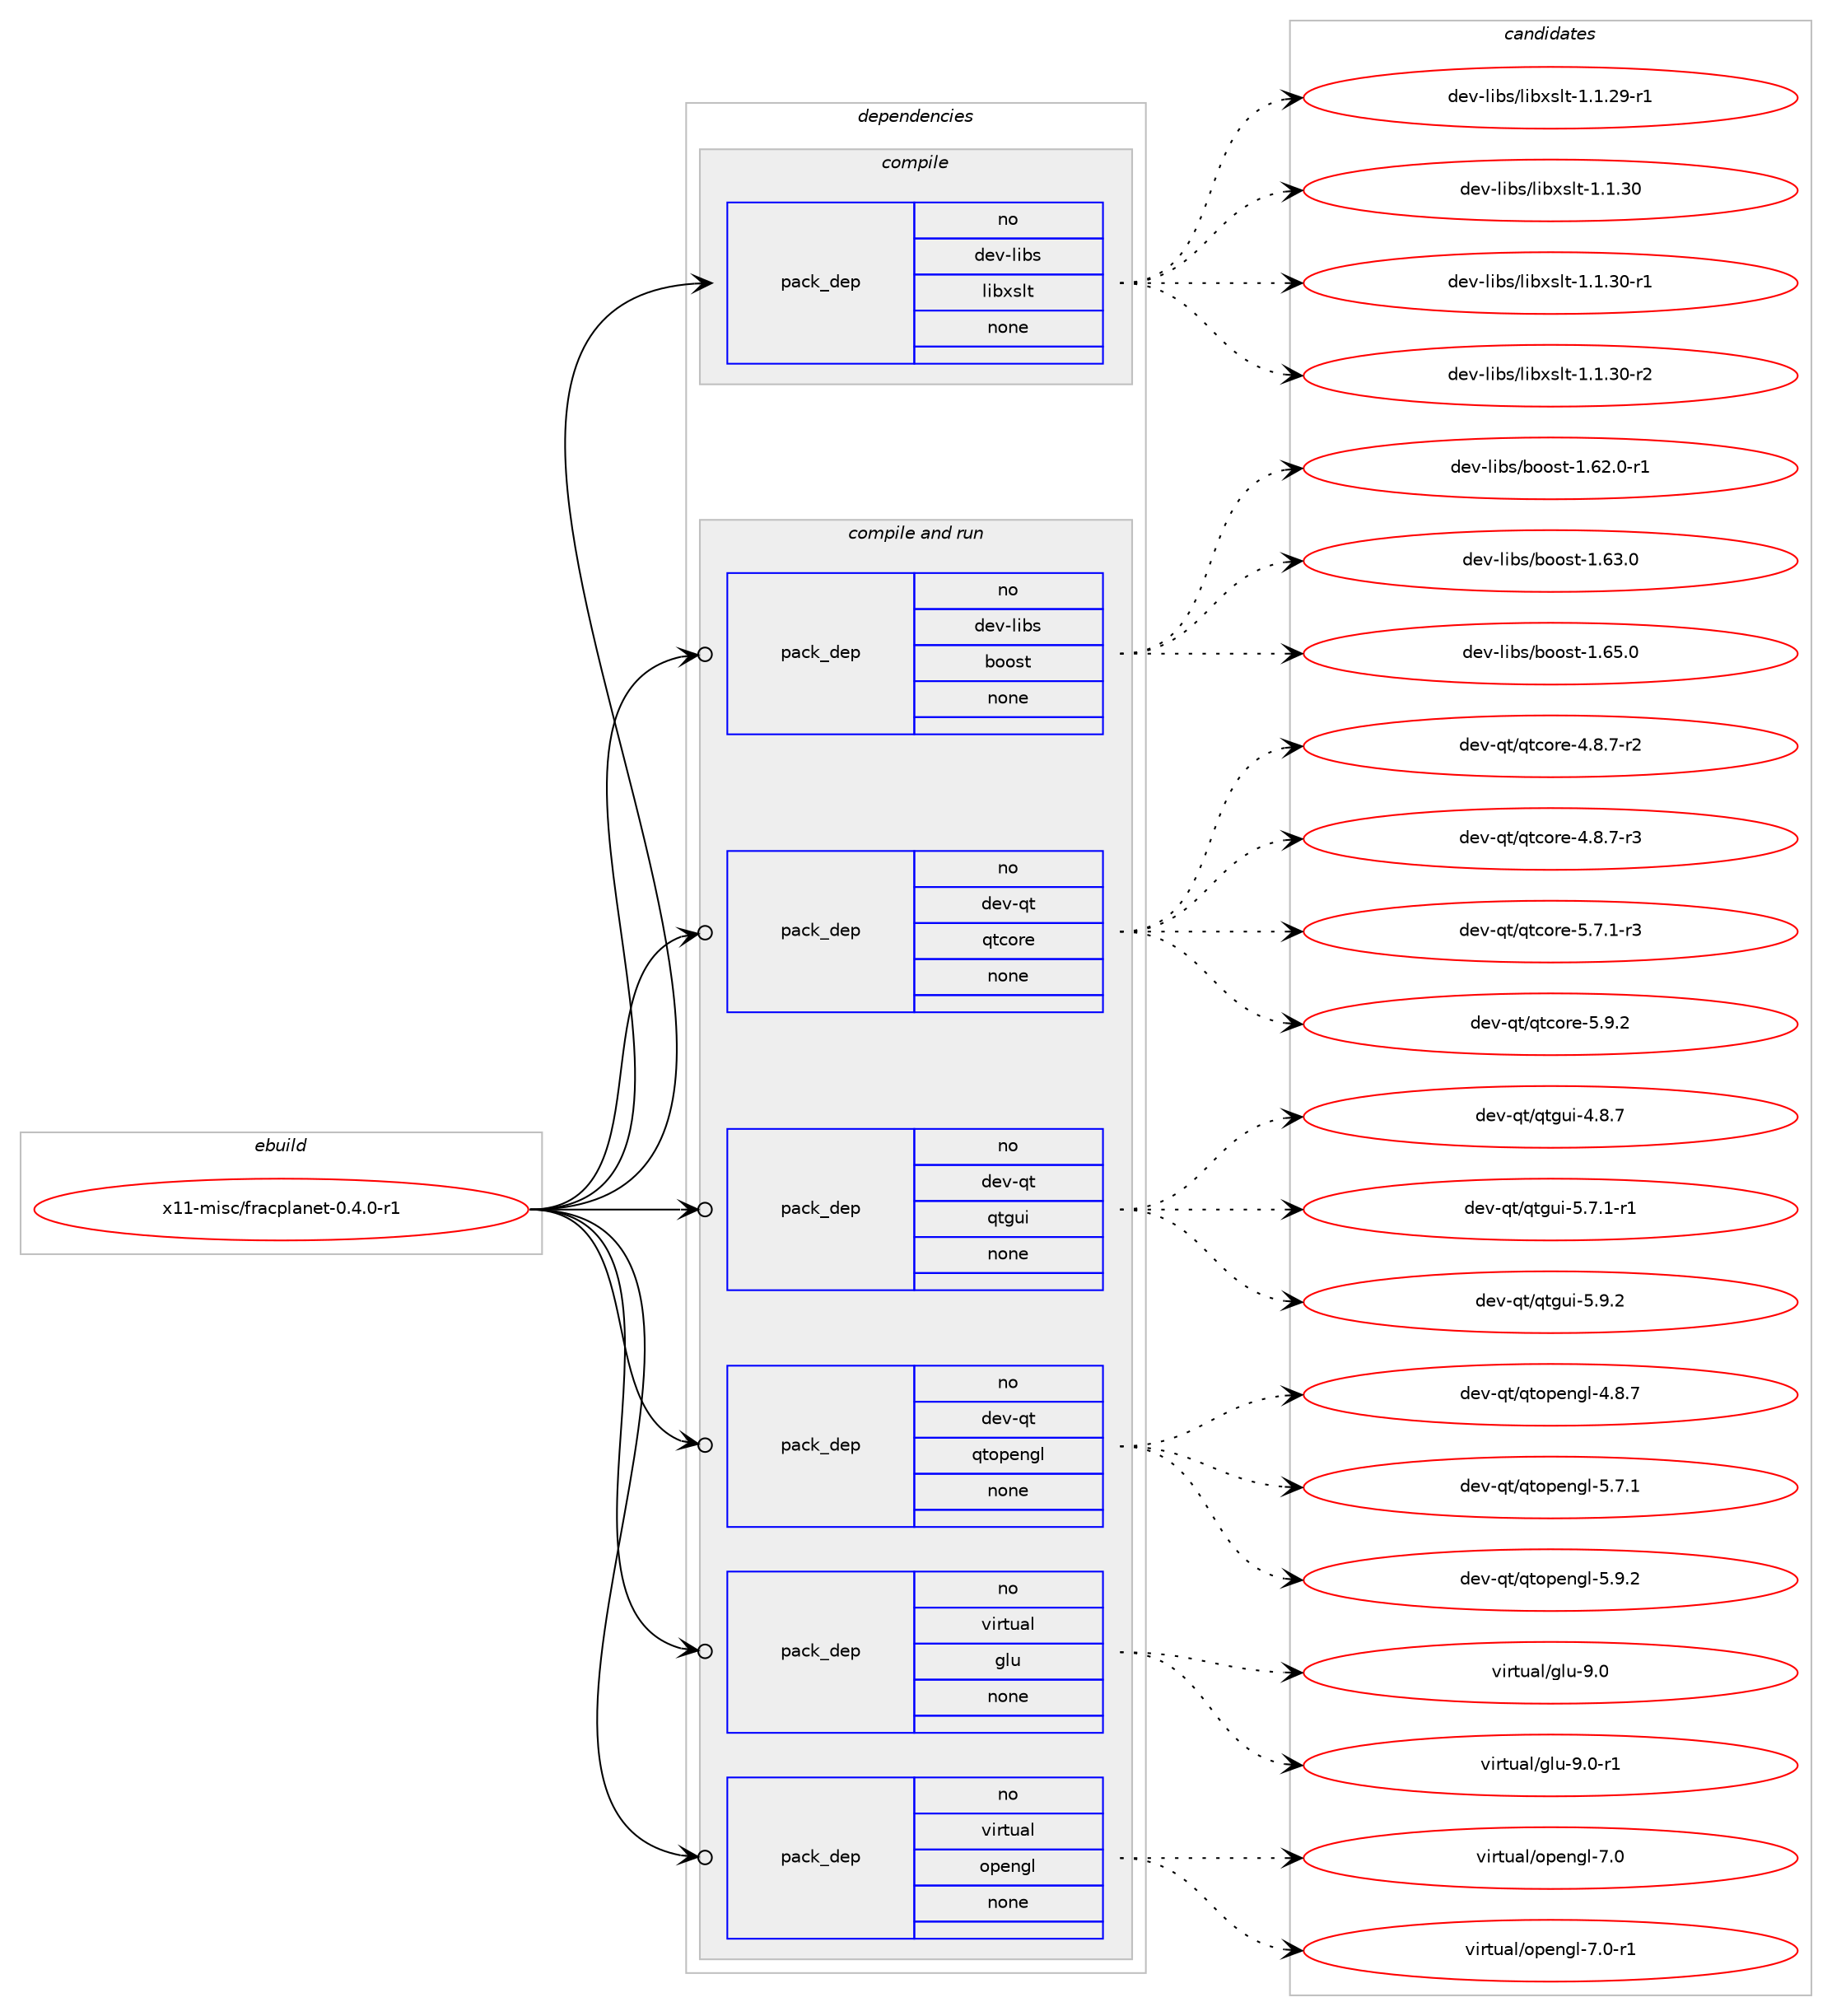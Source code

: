 digraph prolog {

# *************
# Graph options
# *************

newrank=true;
concentrate=true;
compound=true;
graph [rankdir=LR,fontname=Helvetica,fontsize=10,ranksep=1.5];#, ranksep=2.5, nodesep=0.2];
edge  [arrowhead=vee];
node  [fontname=Helvetica,fontsize=10];

# **********
# The ebuild
# **********

subgraph cluster_leftcol {
color=gray;
rank=same;
label=<<i>ebuild</i>>;
id [label="x11-misc/fracplanet-0.4.0-r1", color=red, width=4, href="../x11-misc/fracplanet-0.4.0-r1.svg"];
}

# ****************
# The dependencies
# ****************

subgraph cluster_midcol {
color=gray;
label=<<i>dependencies</i>>;
subgraph cluster_compile {
fillcolor="#eeeeee";
style=filled;
label=<<i>compile</i>>;
subgraph pack389331 {
dependency522204 [label=<<TABLE BORDER="0" CELLBORDER="1" CELLSPACING="0" CELLPADDING="4" WIDTH="220"><TR><TD ROWSPAN="6" CELLPADDING="30">pack_dep</TD></TR><TR><TD WIDTH="110">no</TD></TR><TR><TD>dev-libs</TD></TR><TR><TD>libxslt</TD></TR><TR><TD>none</TD></TR><TR><TD></TD></TR></TABLE>>, shape=none, color=blue];
}
id:e -> dependency522204:w [weight=20,style="solid",arrowhead="vee"];
}
subgraph cluster_compileandrun {
fillcolor="#eeeeee";
style=filled;
label=<<i>compile and run</i>>;
subgraph pack389332 {
dependency522205 [label=<<TABLE BORDER="0" CELLBORDER="1" CELLSPACING="0" CELLPADDING="4" WIDTH="220"><TR><TD ROWSPAN="6" CELLPADDING="30">pack_dep</TD></TR><TR><TD WIDTH="110">no</TD></TR><TR><TD>dev-libs</TD></TR><TR><TD>boost</TD></TR><TR><TD>none</TD></TR><TR><TD></TD></TR></TABLE>>, shape=none, color=blue];
}
id:e -> dependency522205:w [weight=20,style="solid",arrowhead="odotvee"];
subgraph pack389333 {
dependency522206 [label=<<TABLE BORDER="0" CELLBORDER="1" CELLSPACING="0" CELLPADDING="4" WIDTH="220"><TR><TD ROWSPAN="6" CELLPADDING="30">pack_dep</TD></TR><TR><TD WIDTH="110">no</TD></TR><TR><TD>dev-qt</TD></TR><TR><TD>qtcore</TD></TR><TR><TD>none</TD></TR><TR><TD></TD></TR></TABLE>>, shape=none, color=blue];
}
id:e -> dependency522206:w [weight=20,style="solid",arrowhead="odotvee"];
subgraph pack389334 {
dependency522207 [label=<<TABLE BORDER="0" CELLBORDER="1" CELLSPACING="0" CELLPADDING="4" WIDTH="220"><TR><TD ROWSPAN="6" CELLPADDING="30">pack_dep</TD></TR><TR><TD WIDTH="110">no</TD></TR><TR><TD>dev-qt</TD></TR><TR><TD>qtgui</TD></TR><TR><TD>none</TD></TR><TR><TD></TD></TR></TABLE>>, shape=none, color=blue];
}
id:e -> dependency522207:w [weight=20,style="solid",arrowhead="odotvee"];
subgraph pack389335 {
dependency522208 [label=<<TABLE BORDER="0" CELLBORDER="1" CELLSPACING="0" CELLPADDING="4" WIDTH="220"><TR><TD ROWSPAN="6" CELLPADDING="30">pack_dep</TD></TR><TR><TD WIDTH="110">no</TD></TR><TR><TD>dev-qt</TD></TR><TR><TD>qtopengl</TD></TR><TR><TD>none</TD></TR><TR><TD></TD></TR></TABLE>>, shape=none, color=blue];
}
id:e -> dependency522208:w [weight=20,style="solid",arrowhead="odotvee"];
subgraph pack389336 {
dependency522209 [label=<<TABLE BORDER="0" CELLBORDER="1" CELLSPACING="0" CELLPADDING="4" WIDTH="220"><TR><TD ROWSPAN="6" CELLPADDING="30">pack_dep</TD></TR><TR><TD WIDTH="110">no</TD></TR><TR><TD>virtual</TD></TR><TR><TD>glu</TD></TR><TR><TD>none</TD></TR><TR><TD></TD></TR></TABLE>>, shape=none, color=blue];
}
id:e -> dependency522209:w [weight=20,style="solid",arrowhead="odotvee"];
subgraph pack389337 {
dependency522210 [label=<<TABLE BORDER="0" CELLBORDER="1" CELLSPACING="0" CELLPADDING="4" WIDTH="220"><TR><TD ROWSPAN="6" CELLPADDING="30">pack_dep</TD></TR><TR><TD WIDTH="110">no</TD></TR><TR><TD>virtual</TD></TR><TR><TD>opengl</TD></TR><TR><TD>none</TD></TR><TR><TD></TD></TR></TABLE>>, shape=none, color=blue];
}
id:e -> dependency522210:w [weight=20,style="solid",arrowhead="odotvee"];
}
subgraph cluster_run {
fillcolor="#eeeeee";
style=filled;
label=<<i>run</i>>;
}
}

# **************
# The candidates
# **************

subgraph cluster_choices {
rank=same;
color=gray;
label=<<i>candidates</i>>;

subgraph choice389331 {
color=black;
nodesep=1;
choice10010111845108105981154710810598120115108116454946494650574511449 [label="dev-libs/libxslt-1.1.29-r1", color=red, width=4,href="../dev-libs/libxslt-1.1.29-r1.svg"];
choice1001011184510810598115471081059812011510811645494649465148 [label="dev-libs/libxslt-1.1.30", color=red, width=4,href="../dev-libs/libxslt-1.1.30.svg"];
choice10010111845108105981154710810598120115108116454946494651484511449 [label="dev-libs/libxslt-1.1.30-r1", color=red, width=4,href="../dev-libs/libxslt-1.1.30-r1.svg"];
choice10010111845108105981154710810598120115108116454946494651484511450 [label="dev-libs/libxslt-1.1.30-r2", color=red, width=4,href="../dev-libs/libxslt-1.1.30-r2.svg"];
dependency522204:e -> choice10010111845108105981154710810598120115108116454946494650574511449:w [style=dotted,weight="100"];
dependency522204:e -> choice1001011184510810598115471081059812011510811645494649465148:w [style=dotted,weight="100"];
dependency522204:e -> choice10010111845108105981154710810598120115108116454946494651484511449:w [style=dotted,weight="100"];
dependency522204:e -> choice10010111845108105981154710810598120115108116454946494651484511450:w [style=dotted,weight="100"];
}
subgraph choice389332 {
color=black;
nodesep=1;
choice10010111845108105981154798111111115116454946545046484511449 [label="dev-libs/boost-1.62.0-r1", color=red, width=4,href="../dev-libs/boost-1.62.0-r1.svg"];
choice1001011184510810598115479811111111511645494654514648 [label="dev-libs/boost-1.63.0", color=red, width=4,href="../dev-libs/boost-1.63.0.svg"];
choice1001011184510810598115479811111111511645494654534648 [label="dev-libs/boost-1.65.0", color=red, width=4,href="../dev-libs/boost-1.65.0.svg"];
dependency522205:e -> choice10010111845108105981154798111111115116454946545046484511449:w [style=dotted,weight="100"];
dependency522205:e -> choice1001011184510810598115479811111111511645494654514648:w [style=dotted,weight="100"];
dependency522205:e -> choice1001011184510810598115479811111111511645494654534648:w [style=dotted,weight="100"];
}
subgraph choice389333 {
color=black;
nodesep=1;
choice1001011184511311647113116991111141014552465646554511450 [label="dev-qt/qtcore-4.8.7-r2", color=red, width=4,href="../dev-qt/qtcore-4.8.7-r2.svg"];
choice1001011184511311647113116991111141014552465646554511451 [label="dev-qt/qtcore-4.8.7-r3", color=red, width=4,href="../dev-qt/qtcore-4.8.7-r3.svg"];
choice1001011184511311647113116991111141014553465546494511451 [label="dev-qt/qtcore-5.7.1-r3", color=red, width=4,href="../dev-qt/qtcore-5.7.1-r3.svg"];
choice100101118451131164711311699111114101455346574650 [label="dev-qt/qtcore-5.9.2", color=red, width=4,href="../dev-qt/qtcore-5.9.2.svg"];
dependency522206:e -> choice1001011184511311647113116991111141014552465646554511450:w [style=dotted,weight="100"];
dependency522206:e -> choice1001011184511311647113116991111141014552465646554511451:w [style=dotted,weight="100"];
dependency522206:e -> choice1001011184511311647113116991111141014553465546494511451:w [style=dotted,weight="100"];
dependency522206:e -> choice100101118451131164711311699111114101455346574650:w [style=dotted,weight="100"];
}
subgraph choice389334 {
color=black;
nodesep=1;
choice1001011184511311647113116103117105455246564655 [label="dev-qt/qtgui-4.8.7", color=red, width=4,href="../dev-qt/qtgui-4.8.7.svg"];
choice10010111845113116471131161031171054553465546494511449 [label="dev-qt/qtgui-5.7.1-r1", color=red, width=4,href="../dev-qt/qtgui-5.7.1-r1.svg"];
choice1001011184511311647113116103117105455346574650 [label="dev-qt/qtgui-5.9.2", color=red, width=4,href="../dev-qt/qtgui-5.9.2.svg"];
dependency522207:e -> choice1001011184511311647113116103117105455246564655:w [style=dotted,weight="100"];
dependency522207:e -> choice10010111845113116471131161031171054553465546494511449:w [style=dotted,weight="100"];
dependency522207:e -> choice1001011184511311647113116103117105455346574650:w [style=dotted,weight="100"];
}
subgraph choice389335 {
color=black;
nodesep=1;
choice1001011184511311647113116111112101110103108455246564655 [label="dev-qt/qtopengl-4.8.7", color=red, width=4,href="../dev-qt/qtopengl-4.8.7.svg"];
choice1001011184511311647113116111112101110103108455346554649 [label="dev-qt/qtopengl-5.7.1", color=red, width=4,href="../dev-qt/qtopengl-5.7.1.svg"];
choice1001011184511311647113116111112101110103108455346574650 [label="dev-qt/qtopengl-5.9.2", color=red, width=4,href="../dev-qt/qtopengl-5.9.2.svg"];
dependency522208:e -> choice1001011184511311647113116111112101110103108455246564655:w [style=dotted,weight="100"];
dependency522208:e -> choice1001011184511311647113116111112101110103108455346554649:w [style=dotted,weight="100"];
dependency522208:e -> choice1001011184511311647113116111112101110103108455346574650:w [style=dotted,weight="100"];
}
subgraph choice389336 {
color=black;
nodesep=1;
choice118105114116117971084710310811745574648 [label="virtual/glu-9.0", color=red, width=4,href="../virtual/glu-9.0.svg"];
choice1181051141161179710847103108117455746484511449 [label="virtual/glu-9.0-r1", color=red, width=4,href="../virtual/glu-9.0-r1.svg"];
dependency522209:e -> choice118105114116117971084710310811745574648:w [style=dotted,weight="100"];
dependency522209:e -> choice1181051141161179710847103108117455746484511449:w [style=dotted,weight="100"];
}
subgraph choice389337 {
color=black;
nodesep=1;
choice118105114116117971084711111210111010310845554648 [label="virtual/opengl-7.0", color=red, width=4,href="../virtual/opengl-7.0.svg"];
choice1181051141161179710847111112101110103108455546484511449 [label="virtual/opengl-7.0-r1", color=red, width=4,href="../virtual/opengl-7.0-r1.svg"];
dependency522210:e -> choice118105114116117971084711111210111010310845554648:w [style=dotted,weight="100"];
dependency522210:e -> choice1181051141161179710847111112101110103108455546484511449:w [style=dotted,weight="100"];
}
}

}
